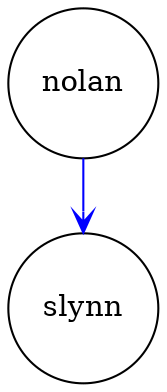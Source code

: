 digraph outcome_nolan_slynn { 
 K=0.6 
 "nolan" -> { "slynn" } [color="blue", arrowhead="vee", penwidth=1, href="#172"]; 
 "nolan" [shape="circle", fixedsize="true", height=1, width=1, style="filled", fillcolor="white", href="#nolan"]; 
 "slynn" [shape="circle", fixedsize="true", height=1, width=1, style="filled", fillcolor="white", href="#slynn"]; 

}